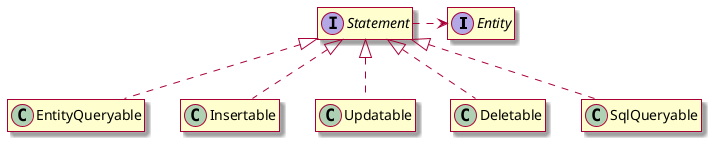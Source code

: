 @startuml
'https://plantuml.com/class-diagram
skin rose
hide methods
hide fields

interface Entity
interface Statement
class EntityQueryable
class Insertable
class Updatable
class Deletable
class SqlQueryable

Statement .> Entity

Statement <|.. EntityQueryable
Statement <|.. Insertable
Statement <|.. Updatable
Statement <|.. Deletable
Statement <|.. SqlQueryable

@enduml